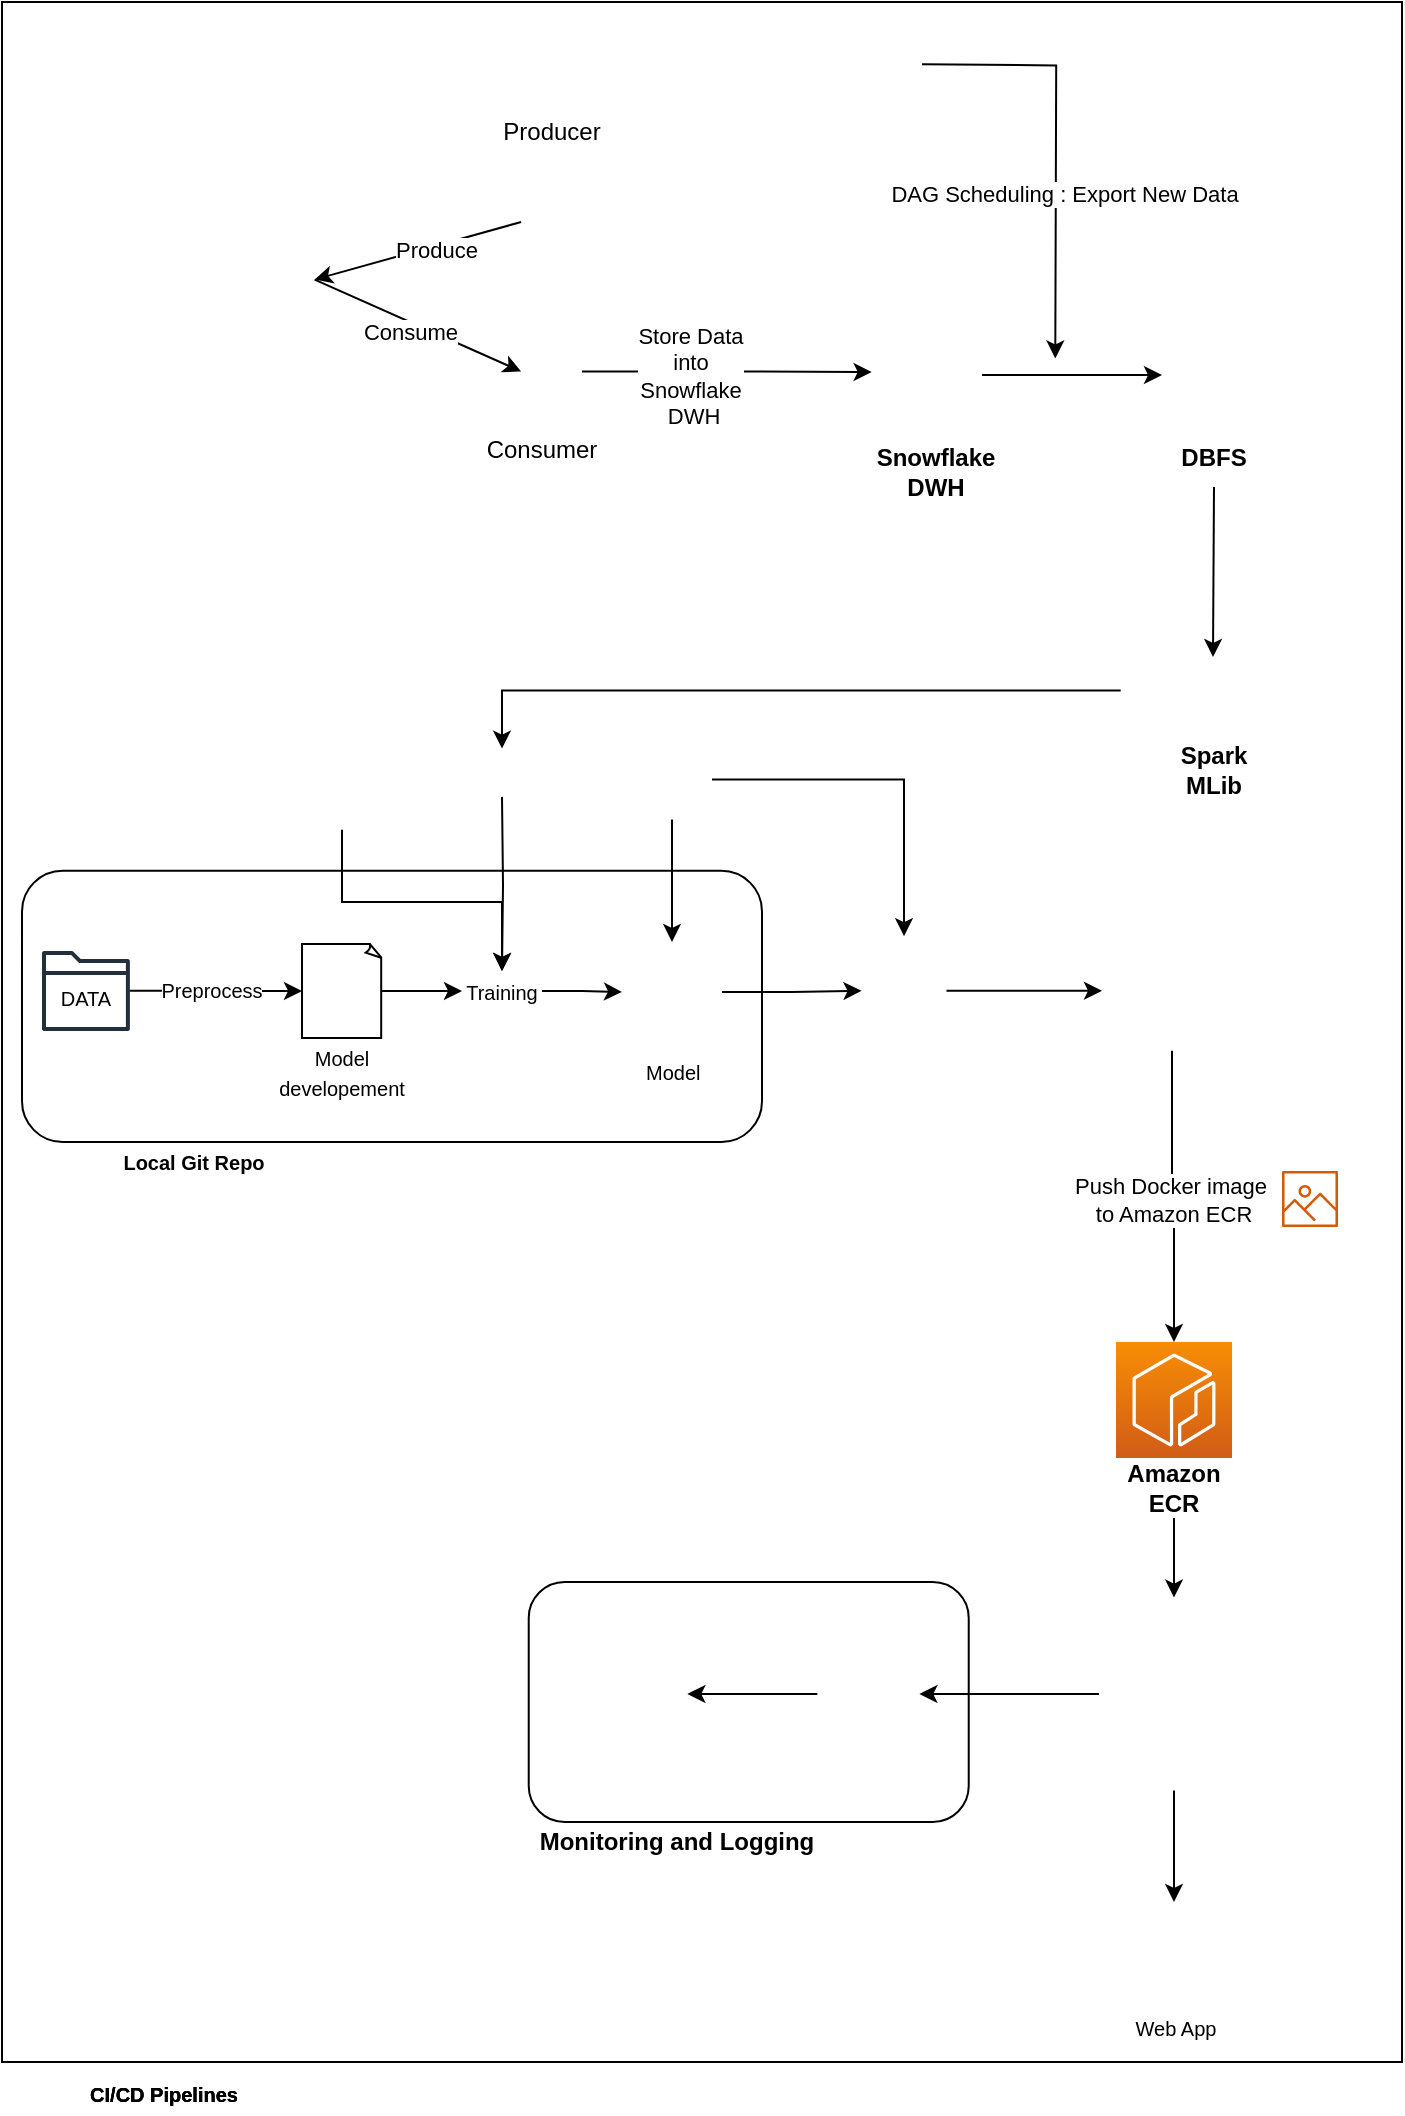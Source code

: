 <mxfile version="21.6.8" type="github">
  <diagram name="Page-1" id="Xl1nf2hl-qh3Eg5BBoAH">
    <mxGraphModel dx="1050" dy="1679" grid="1" gridSize="10" guides="1" tooltips="1" connect="1" arrows="1" fold="1" page="1" pageScale="1" pageWidth="850" pageHeight="1100" math="0" shadow="0">
      <root>
        <mxCell id="0" />
        <mxCell id="1" parent="0" />
        <mxCell id="ypLEXeXIEpCvjVQCxORQ-1" value="" style="rounded=0;whiteSpace=wrap;html=1;" parent="1" vertex="1">
          <mxGeometry x="30" y="-20" width="700" height="730" as="geometry" />
        </mxCell>
        <mxCell id="ypLEXeXIEpCvjVQCxORQ-2" value="" style="rounded=1;whiteSpace=wrap;html=1;" parent="1" vertex="1">
          <mxGeometry x="40" y="114.37" width="370" height="135.63" as="geometry" />
        </mxCell>
        <mxCell id="ypLEXeXIEpCvjVQCxORQ-3" value="" style="sketch=0;outlineConnect=0;fontColor=#232F3E;gradientColor=none;fillColor=#232F3D;strokeColor=none;dashed=0;verticalLabelPosition=bottom;verticalAlign=top;align=center;html=1;fontSize=12;fontStyle=0;aspect=fixed;pointerEvents=1;shape=mxgraph.aws4.folder;" parent="1" vertex="1">
          <mxGeometry x="50" y="154.5" width="43.94" height="40" as="geometry" />
        </mxCell>
        <mxCell id="ypLEXeXIEpCvjVQCxORQ-4" style="edgeStyle=orthogonalEdgeStyle;rounded=0;orthogonalLoop=1;jettySize=auto;html=1;entryX=0;entryY=0.5;entryDx=0;entryDy=0;" parent="1" source="ypLEXeXIEpCvjVQCxORQ-5" target="ypLEXeXIEpCvjVQCxORQ-17" edge="1">
          <mxGeometry relative="1" as="geometry" />
        </mxCell>
        <mxCell id="ypLEXeXIEpCvjVQCxORQ-5" value="" style="whiteSpace=wrap;html=1;shape=mxgraph.basic.document" parent="1" vertex="1">
          <mxGeometry x="180" y="151" width="40" height="47" as="geometry" />
        </mxCell>
        <mxCell id="ypLEXeXIEpCvjVQCxORQ-6" value="&lt;font style=&quot;font-size: 10px;&quot;&gt;Model developement&lt;/font&gt;" style="text;strokeColor=none;align=center;fillColor=none;html=1;verticalAlign=middle;whiteSpace=wrap;rounded=0;" parent="1" vertex="1">
          <mxGeometry x="170" y="200" width="60" height="30" as="geometry" />
        </mxCell>
        <mxCell id="ypLEXeXIEpCvjVQCxORQ-7" style="edgeStyle=orthogonalEdgeStyle;rounded=0;orthogonalLoop=1;jettySize=auto;html=1;" parent="1" source="ypLEXeXIEpCvjVQCxORQ-9" target="ypLEXeXIEpCvjVQCxORQ-20" edge="1">
          <mxGeometry relative="1" as="geometry" />
        </mxCell>
        <mxCell id="ypLEXeXIEpCvjVQCxORQ-8" style="edgeStyle=orthogonalEdgeStyle;rounded=0;orthogonalLoop=1;jettySize=auto;html=1;entryX=0.5;entryY=0;entryDx=0;entryDy=0;" parent="1" source="ypLEXeXIEpCvjVQCxORQ-9" target="ypLEXeXIEpCvjVQCxORQ-33" edge="1">
          <mxGeometry relative="1" as="geometry" />
        </mxCell>
        <mxCell id="ypLEXeXIEpCvjVQCxORQ-9" value="" style="shape=image;imageAspect=0;aspect=fixed;verticalLabelPosition=bottom;verticalAlign=top;image=https://upload.wikimedia.org/wikipedia/commons/thumb/b/ba/Pytest_logo.svg/2048px-Pytest_logo.svg.png;" parent="1" vertex="1">
          <mxGeometry x="345" y="48.72" width="40" height="40" as="geometry" />
        </mxCell>
        <mxCell id="ypLEXeXIEpCvjVQCxORQ-10" value="" style="shape=image;imageAspect=0;aspect=fixed;verticalLabelPosition=bottom;verticalAlign=top;image=https://upload.wikimedia.org/wikipedia/commons/thumb/c/c3/Python-logo-notext.svg/1869px-Python-logo-notext.svg.png;" parent="1" vertex="1">
          <mxGeometry x="210.7" y="188.16" width="16.3" height="17.84" as="geometry" />
        </mxCell>
        <mxCell id="ypLEXeXIEpCvjVQCxORQ-11" value="" style="shape=image;imageAspect=0;aspect=fixed;verticalLabelPosition=bottom;verticalAlign=top;image=https://upload.wikimedia.org/wikipedia/commons/thumb/3/38/Jupyter_logo.svg/1200px-Jupyter_logo.svg.png;" parent="1" vertex="1">
          <mxGeometry x="185" y="157" width="30" height="34.74" as="geometry" />
        </mxCell>
        <mxCell id="ypLEXeXIEpCvjVQCxORQ-12" value="" style="endArrow=classic;html=1;rounded=0;entryX=0;entryY=0.5;entryDx=0;entryDy=0;entryPerimeter=0;" parent="1" source="ypLEXeXIEpCvjVQCxORQ-14" target="ypLEXeXIEpCvjVQCxORQ-5" edge="1">
          <mxGeometry width="50" height="50" relative="1" as="geometry">
            <mxPoint x="180" y="200" as="sourcePoint" />
            <mxPoint x="230" y="150" as="targetPoint" />
          </mxGeometry>
        </mxCell>
        <mxCell id="ypLEXeXIEpCvjVQCxORQ-13" value="&lt;font style=&quot;font-size: 10px;&quot;&gt;DATA&lt;/font&gt;" style="text;strokeColor=none;align=center;fillColor=none;html=1;verticalAlign=middle;whiteSpace=wrap;rounded=0;" parent="1" vertex="1">
          <mxGeometry x="52.95" y="171.11" width="38.03" height="13.26" as="geometry" />
        </mxCell>
        <mxCell id="ypLEXeXIEpCvjVQCxORQ-14" value="&lt;font style=&quot;font-size: 10px;&quot;&gt;Preprocess&lt;/font&gt;" style="text;strokeColor=none;align=center;fillColor=none;html=1;verticalAlign=middle;whiteSpace=wrap;rounded=0;" parent="1" vertex="1">
          <mxGeometry x="110" y="164.37" width="50" height="20" as="geometry" />
        </mxCell>
        <mxCell id="ypLEXeXIEpCvjVQCxORQ-15" value="" style="endArrow=none;html=1;rounded=0;entryX=0;entryY=0.5;entryDx=0;entryDy=0;" parent="1" source="ypLEXeXIEpCvjVQCxORQ-3" target="ypLEXeXIEpCvjVQCxORQ-14" edge="1">
          <mxGeometry width="50" height="50" relative="1" as="geometry">
            <mxPoint x="150" y="260" as="sourcePoint" />
            <mxPoint x="210" y="230" as="targetPoint" />
          </mxGeometry>
        </mxCell>
        <mxCell id="ypLEXeXIEpCvjVQCxORQ-16" style="edgeStyle=orthogonalEdgeStyle;rounded=0;orthogonalLoop=1;jettySize=auto;html=1;entryX=0;entryY=0.5;entryDx=0;entryDy=0;" parent="1" source="ypLEXeXIEpCvjVQCxORQ-17" target="ypLEXeXIEpCvjVQCxORQ-20" edge="1">
          <mxGeometry relative="1" as="geometry" />
        </mxCell>
        <mxCell id="ypLEXeXIEpCvjVQCxORQ-17" value="&lt;font style=&quot;font-size: 10px;&quot;&gt;Training&lt;/font&gt;" style="text;strokeColor=none;align=center;fillColor=none;html=1;verticalAlign=middle;whiteSpace=wrap;rounded=0;" parent="1" vertex="1">
          <mxGeometry x="260" y="164.5" width="40" height="20" as="geometry" />
        </mxCell>
        <mxCell id="ypLEXeXIEpCvjVQCxORQ-18" style="edgeStyle=orthogonalEdgeStyle;rounded=0;orthogonalLoop=1;jettySize=auto;html=1;entryX=0.5;entryY=0;entryDx=0;entryDy=0;" parent="1" target="ypLEXeXIEpCvjVQCxORQ-17" edge="1">
          <mxGeometry relative="1" as="geometry">
            <mxPoint x="280" y="77.44" as="sourcePoint" />
          </mxGeometry>
        </mxCell>
        <mxCell id="ypLEXeXIEpCvjVQCxORQ-19" style="edgeStyle=orthogonalEdgeStyle;rounded=0;orthogonalLoop=1;jettySize=auto;html=1;entryX=0;entryY=0.5;entryDx=0;entryDy=0;" parent="1" source="ypLEXeXIEpCvjVQCxORQ-20" target="ypLEXeXIEpCvjVQCxORQ-33" edge="1">
          <mxGeometry relative="1" as="geometry" />
        </mxCell>
        <mxCell id="ypLEXeXIEpCvjVQCxORQ-20" value="" style="shape=image;imageAspect=0;aspect=fixed;verticalLabelPosition=bottom;verticalAlign=top;image=https://upload.wikimedia.org/wikipedia/commons/d/d5/Hey_Machine_Learning_Logo.png;" parent="1" vertex="1">
          <mxGeometry x="340" y="150" width="50" height="50" as="geometry" />
        </mxCell>
        <mxCell id="ypLEXeXIEpCvjVQCxORQ-21" value="&lt;font style=&quot;font-size: 10px;&quot;&gt;Model&amp;nbsp;&lt;/font&gt;" style="text;strokeColor=none;align=center;fillColor=none;html=1;verticalAlign=middle;whiteSpace=wrap;rounded=0;" parent="1" vertex="1">
          <mxGeometry x="337" y="208" width="60" height="14" as="geometry" />
        </mxCell>
        <mxCell id="ypLEXeXIEpCvjVQCxORQ-22" value="" style="shape=image;imageAspect=0;aspect=fixed;verticalLabelPosition=bottom;verticalAlign=top;image=https://git-scm.com/images/logos/downloads/Git-Icon-1788C.png;" parent="1" vertex="1">
          <mxGeometry x="57.47" y="235.5" width="29" height="29" as="geometry" />
        </mxCell>
        <mxCell id="ypLEXeXIEpCvjVQCxORQ-23" value="&lt;font style=&quot;font-size: 10px;&quot;&gt;&lt;b&gt;Local Git Repo&lt;/b&gt;&lt;/font&gt;" style="text;strokeColor=none;align=center;fillColor=none;html=1;verticalAlign=middle;whiteSpace=wrap;rounded=0;" parent="1" vertex="1">
          <mxGeometry x="86.47" y="250" width="80" height="20" as="geometry" />
        </mxCell>
        <mxCell id="ypLEXeXIEpCvjVQCxORQ-24" style="edgeStyle=orthogonalEdgeStyle;rounded=0;orthogonalLoop=1;jettySize=auto;html=1;entryX=0;entryY=0.5;entryDx=0;entryDy=0;" parent="1" source="ypLEXeXIEpCvjVQCxORQ-33" target="ypLEXeXIEpCvjVQCxORQ-25" edge="1">
          <mxGeometry relative="1" as="geometry" />
        </mxCell>
        <mxCell id="ypLEXeXIEpCvjVQCxORQ-25" value="" style="shape=image;verticalLabelPosition=bottom;labelBackgroundColor=default;verticalAlign=top;aspect=fixed;imageAspect=0;image=https://www.docker.com/wp-content/uploads/2022/03/vertical-logo-monochromatic.png;" parent="1" vertex="1">
          <mxGeometry x="580" y="144.42" width="70" height="59.91" as="geometry" />
        </mxCell>
        <mxCell id="ypLEXeXIEpCvjVQCxORQ-26" style="edgeStyle=orthogonalEdgeStyle;rounded=0;orthogonalLoop=1;jettySize=auto;html=1;entryX=0.5;entryY=0;entryDx=0;entryDy=0;" parent="1" source="ypLEXeXIEpCvjVQCxORQ-27" target="ypLEXeXIEpCvjVQCxORQ-29" edge="1">
          <mxGeometry relative="1" as="geometry" />
        </mxCell>
        <mxCell id="ypLEXeXIEpCvjVQCxORQ-27" value="" style="shape=image;verticalLabelPosition=bottom;labelBackgroundColor=default;verticalAlign=top;aspect=fixed;imageAspect=0;image=https://www.bouncebacktech.com/assets/img/amzec2logo.png;" parent="1" vertex="1">
          <mxGeometry x="578.5" y="477.79" width="75" height="96.43" as="geometry" />
        </mxCell>
        <mxCell id="ypLEXeXIEpCvjVQCxORQ-28" value="" style="rounded=1;whiteSpace=wrap;html=1;" parent="1" vertex="1">
          <mxGeometry x="293.36" y="470" width="220" height="120" as="geometry" />
        </mxCell>
        <mxCell id="ypLEXeXIEpCvjVQCxORQ-29" value="" style="shape=image;imageAspect=0;aspect=fixed;verticalLabelPosition=bottom;verticalAlign=top;image=https://icon-library.com/images/web-apps-icon/web-apps-icon-17.jpg;" parent="1" vertex="1">
          <mxGeometry x="588" y="630" width="56" height="56" as="geometry" />
        </mxCell>
        <mxCell id="ypLEXeXIEpCvjVQCxORQ-30" style="edgeStyle=orthogonalEdgeStyle;rounded=0;orthogonalLoop=1;jettySize=auto;html=1;entryX=1;entryY=0.5;entryDx=0;entryDy=0;" parent="1" source="ypLEXeXIEpCvjVQCxORQ-27" target="ypLEXeXIEpCvjVQCxORQ-41" edge="1">
          <mxGeometry relative="1" as="geometry" />
        </mxCell>
        <mxCell id="ypLEXeXIEpCvjVQCxORQ-31" value="" style="edgeStyle=orthogonalEdgeStyle;rounded=0;orthogonalLoop=1;jettySize=auto;html=1;entryX=0.5;entryY=0;entryDx=0;entryDy=0;entryPerimeter=0;" parent="1" source="ypLEXeXIEpCvjVQCxORQ-25" target="ypLEXeXIEpCvjVQCxORQ-45" edge="1">
          <mxGeometry relative="1" as="geometry">
            <mxPoint x="615" y="204" as="sourcePoint" />
            <mxPoint x="615" y="294" as="targetPoint" />
          </mxGeometry>
        </mxCell>
        <mxCell id="ypLEXeXIEpCvjVQCxORQ-32" value="Push Docker image&lt;br&gt;&amp;nbsp;to Amazon ECR" style="edgeLabel;html=1;align=center;verticalAlign=middle;resizable=0;points=[];" parent="ypLEXeXIEpCvjVQCxORQ-31" vertex="1" connectable="0">
          <mxGeometry x="-0.005" y="-1" relative="1" as="geometry">
            <mxPoint x="-1" y="1" as="offset" />
          </mxGeometry>
        </mxCell>
        <mxCell id="ypLEXeXIEpCvjVQCxORQ-33" value="" style="shape=image;imageAspect=0;aspect=fixed;verticalLabelPosition=bottom;verticalAlign=top;image=https://cdn.freebiesupply.com/logos/large/2x/flask-logo-png-transparent.png;" parent="1" vertex="1">
          <mxGeometry x="459.75" y="147.08" width="42.5" height="54.57" as="geometry" />
        </mxCell>
        <mxCell id="ypLEXeXIEpCvjVQCxORQ-34" value="&lt;font style=&quot;font-size: 10px;&quot;&gt;Web App&lt;/font&gt;" style="text;strokeColor=none;align=center;fillColor=none;html=1;verticalAlign=middle;whiteSpace=wrap;rounded=0;" parent="1" vertex="1">
          <mxGeometry x="587" y="686" width="60" height="14" as="geometry" />
        </mxCell>
        <mxCell id="ypLEXeXIEpCvjVQCxORQ-35" style="edgeStyle=orthogonalEdgeStyle;rounded=0;orthogonalLoop=1;jettySize=auto;html=1;entryX=0.5;entryY=0;entryDx=0;entryDy=0;" parent="1" target="ypLEXeXIEpCvjVQCxORQ-17" edge="1">
          <mxGeometry relative="1" as="geometry">
            <Array as="points">
              <mxPoint x="200" y="130" />
              <mxPoint x="280" y="130" />
            </Array>
            <mxPoint x="200" y="93.82" as="sourcePoint" />
          </mxGeometry>
        </mxCell>
        <mxCell id="ypLEXeXIEpCvjVQCxORQ-36" style="edgeStyle=orthogonalEdgeStyle;rounded=0;orthogonalLoop=1;jettySize=auto;html=1;exitX=0.5;exitY=0;exitDx=0;exitDy=0;" parent="1" source="ypLEXeXIEpCvjVQCxORQ-38" target="ypLEXeXIEpCvjVQCxORQ-52" edge="1">
          <mxGeometry relative="1" as="geometry" />
        </mxCell>
        <mxCell id="ypLEXeXIEpCvjVQCxORQ-37" value="Store Model Artificats" style="edgeLabel;html=1;align=center;verticalAlign=middle;resizable=0;points=[];" parent="ypLEXeXIEpCvjVQCxORQ-36" vertex="1" connectable="0">
          <mxGeometry x="0.059" y="4" relative="1" as="geometry">
            <mxPoint x="-2" y="4" as="offset" />
          </mxGeometry>
        </mxCell>
        <mxCell id="ypLEXeXIEpCvjVQCxORQ-38" value="" style="shape=image;verticalLabelPosition=bottom;labelBackgroundColor=default;verticalAlign=top;aspect=fixed;imageAspect=0;image=https://www.mlflow.org/docs/1.24.0/_static/MLflow-logo-final-black.png;" parent="1" vertex="1">
          <mxGeometry x="240.0" y="53.31" width="80" height="30.83" as="geometry" />
        </mxCell>
        <mxCell id="ypLEXeXIEpCvjVQCxORQ-39" value="" style="shape=image;verticalLabelPosition=bottom;labelBackgroundColor=default;verticalAlign=top;aspect=fixed;imageAspect=0;image=https://static-00.iconduck.com/assets.00/file-type-dvc-icon-512x293-js3het8o.png;" parent="1" vertex="1">
          <mxGeometry x="174.04" y="56.69" width="55.96" height="32.03" as="geometry" />
        </mxCell>
        <mxCell id="ypLEXeXIEpCvjVQCxORQ-40" value="" style="group" parent="1" vertex="1" connectable="0">
          <mxGeometry x="293.36" y="491" width="195.31" height="118.78" as="geometry" />
        </mxCell>
        <mxCell id="ypLEXeXIEpCvjVQCxORQ-41" value="" style="shape=image;verticalLabelPosition=bottom;labelBackgroundColor=default;verticalAlign=top;aspect=fixed;imageAspect=0;image=https://upload.wikimedia.org/wikipedia/commons/thumb/3/38/Prometheus_software_logo.svg/2066px-Prometheus_software_logo.svg.png;" parent="ypLEXeXIEpCvjVQCxORQ-40" vertex="1">
          <mxGeometry x="144.3" y="9.71" width="51.01" height="50.58" as="geometry" />
        </mxCell>
        <mxCell id="ypLEXeXIEpCvjVQCxORQ-42" value="" style="shape=image;verticalLabelPosition=bottom;labelBackgroundColor=default;verticalAlign=top;aspect=fixed;imageAspect=0;image=https://upload.wikimedia.org/wikipedia/commons/thumb/a/a1/Grafana_logo.svg/1200px-Grafana_logo.svg.png;" parent="ypLEXeXIEpCvjVQCxORQ-40" vertex="1">
          <mxGeometry x="10.7" width="68.6" height="70" as="geometry" />
        </mxCell>
        <mxCell id="ypLEXeXIEpCvjVQCxORQ-43" style="edgeStyle=orthogonalEdgeStyle;rounded=0;orthogonalLoop=1;jettySize=auto;html=1;entryX=1;entryY=0.5;entryDx=0;entryDy=0;" parent="ypLEXeXIEpCvjVQCxORQ-40" source="ypLEXeXIEpCvjVQCxORQ-41" target="ypLEXeXIEpCvjVQCxORQ-42" edge="1">
          <mxGeometry relative="1" as="geometry" />
        </mxCell>
        <mxCell id="ypLEXeXIEpCvjVQCxORQ-44" value="&lt;b&gt;Monitoring and Logging&lt;/b&gt;" style="text;strokeColor=none;align=center;fillColor=none;html=1;verticalAlign=middle;whiteSpace=wrap;rounded=0;" parent="ypLEXeXIEpCvjVQCxORQ-40" vertex="1">
          <mxGeometry y="98.78" width="149.3" height="20" as="geometry" />
        </mxCell>
        <mxCell id="ypLEXeXIEpCvjVQCxORQ-45" value="" style="sketch=0;points=[[0,0,0],[0.25,0,0],[0.5,0,0],[0.75,0,0],[1,0,0],[0,1,0],[0.25,1,0],[0.5,1,0],[0.75,1,0],[1,1,0],[0,0.25,0],[0,0.5,0],[0,0.75,0],[1,0.25,0],[1,0.5,0],[1,0.75,0]];outlineConnect=0;fontColor=#232F3E;gradientColor=#F78E04;gradientDirection=north;fillColor=#D05C17;strokeColor=#ffffff;dashed=0;verticalLabelPosition=bottom;verticalAlign=top;align=center;html=1;fontSize=12;fontStyle=0;aspect=fixed;shape=mxgraph.aws4.resourceIcon;resIcon=mxgraph.aws4.ecr;" parent="1" vertex="1">
          <mxGeometry x="587" y="350" width="58" height="58" as="geometry" />
        </mxCell>
        <mxCell id="ypLEXeXIEpCvjVQCxORQ-46" value="" style="sketch=0;outlineConnect=0;fontColor=#232F3E;gradientColor=none;fillColor=#D45B07;strokeColor=none;dashed=0;verticalLabelPosition=bottom;verticalAlign=top;align=center;html=1;fontSize=12;fontStyle=0;aspect=fixed;pointerEvents=1;shape=mxgraph.aws4.container_registry_image;" parent="1" vertex="1">
          <mxGeometry x="670" y="264.5" width="28" height="28" as="geometry" />
        </mxCell>
        <mxCell id="ypLEXeXIEpCvjVQCxORQ-47" style="edgeStyle=orthogonalEdgeStyle;rounded=0;orthogonalLoop=1;jettySize=auto;html=1;exitX=0.5;exitY=1;exitDx=0;exitDy=0;entryX=0.5;entryY=0;entryDx=0;entryDy=0;" parent="1" source="ypLEXeXIEpCvjVQCxORQ-48" target="ypLEXeXIEpCvjVQCxORQ-27" edge="1">
          <mxGeometry relative="1" as="geometry" />
        </mxCell>
        <mxCell id="ypLEXeXIEpCvjVQCxORQ-48" value="&lt;b&gt;Amazon ECR&lt;/b&gt;" style="text;html=1;strokeColor=none;fillColor=none;align=center;verticalAlign=middle;whiteSpace=wrap;rounded=0;" parent="1" vertex="1">
          <mxGeometry x="586" y="408" width="60" height="30" as="geometry" />
        </mxCell>
        <mxCell id="ypLEXeXIEpCvjVQCxORQ-49" value="" style="group" parent="1" vertex="1" connectable="0">
          <mxGeometry x="30" y="690" width="121.16" height="46" as="geometry" />
        </mxCell>
        <mxCell id="ypLEXeXIEpCvjVQCxORQ-50" value="&lt;font style=&quot;font-size: 10px;&quot;&gt;&lt;b&gt;CI/CD Pipelines&lt;/b&gt;&lt;/font&gt;" style="text;strokeColor=none;align=center;fillColor=none;html=1;verticalAlign=middle;whiteSpace=wrap;rounded=0;" parent="ypLEXeXIEpCvjVQCxORQ-49" vertex="1">
          <mxGeometry x="41.16" y="26" width="80" height="20" as="geometry" />
        </mxCell>
        <mxCell id="ypLEXeXIEpCvjVQCxORQ-51" value="" style="shape=image;verticalLabelPosition=bottom;labelBackgroundColor=default;verticalAlign=top;aspect=fixed;imageAspect=0;image=https://secrethub.io/img/gitlab-ci.png;" parent="1" vertex="1">
          <mxGeometry x="30" y="686" width="41.16" height="46" as="geometry" />
        </mxCell>
        <mxCell id="ypLEXeXIEpCvjVQCxORQ-52" value="" style="sketch=0;points=[[0,0,0],[0.25,0,0],[0.5,0,0],[0.75,0,0],[1,0,0],[0,1,0],[0.25,1,0],[0.5,1,0],[0.75,1,0],[1,1,0],[0,0.25,0],[0,0.5,0],[0,0.75,0],[1,0.25,0],[1,0.5,0],[1,0.75,0]];outlineConnect=0;fontColor=#232F3E;gradientColor=#60A337;gradientDirection=north;fillColor=#277116;strokeColor=#ffffff;dashed=0;verticalLabelPosition=bottom;verticalAlign=top;align=center;html=1;fontSize=12;fontStyle=0;aspect=fixed;shape=mxgraph.aws4.resourceIcon;resIcon=mxgraph.aws4.s3;" parent="1" vertex="1">
          <mxGeometry x="580" y="2.69" width="54" height="54" as="geometry" />
        </mxCell>
        <mxCell id="ypLEXeXIEpCvjVQCxORQ-53" value="&lt;b&gt;Amazon S3&lt;/b&gt;" style="text;html=1;strokeColor=none;fillColor=none;align=center;verticalAlign=middle;whiteSpace=wrap;rounded=0;" parent="1" vertex="1">
          <mxGeometry x="574" y="54.14" width="76" height="30" as="geometry" />
        </mxCell>
        <mxCell id="JoFa_ZvAv2UG-xMNAbuD-1" value="" style="rounded=0;whiteSpace=wrap;html=1;" vertex="1" parent="1">
          <mxGeometry x="30" y="-300" width="700" height="1010" as="geometry" />
        </mxCell>
        <mxCell id="JoFa_ZvAv2UG-xMNAbuD-2" value="" style="rounded=1;whiteSpace=wrap;html=1;" vertex="1" parent="1">
          <mxGeometry x="40" y="114.37" width="370" height="135.63" as="geometry" />
        </mxCell>
        <mxCell id="JoFa_ZvAv2UG-xMNAbuD-3" value="" style="sketch=0;outlineConnect=0;fontColor=#232F3E;gradientColor=none;fillColor=#232F3D;strokeColor=none;dashed=0;verticalLabelPosition=bottom;verticalAlign=top;align=center;html=1;fontSize=12;fontStyle=0;aspect=fixed;pointerEvents=1;shape=mxgraph.aws4.folder;" vertex="1" parent="1">
          <mxGeometry x="50" y="154.5" width="43.94" height="40" as="geometry" />
        </mxCell>
        <mxCell id="JoFa_ZvAv2UG-xMNAbuD-4" style="edgeStyle=orthogonalEdgeStyle;rounded=0;orthogonalLoop=1;jettySize=auto;html=1;entryX=0;entryY=0.5;entryDx=0;entryDy=0;" edge="1" parent="1" source="JoFa_ZvAv2UG-xMNAbuD-5" target="JoFa_ZvAv2UG-xMNAbuD-17">
          <mxGeometry relative="1" as="geometry" />
        </mxCell>
        <mxCell id="JoFa_ZvAv2UG-xMNAbuD-5" value="" style="whiteSpace=wrap;html=1;shape=mxgraph.basic.document" vertex="1" parent="1">
          <mxGeometry x="180" y="151" width="40" height="47" as="geometry" />
        </mxCell>
        <mxCell id="JoFa_ZvAv2UG-xMNAbuD-6" value="&lt;font style=&quot;font-size: 10px;&quot;&gt;Model developement&lt;/font&gt;" style="text;strokeColor=none;align=center;fillColor=none;html=1;verticalAlign=middle;whiteSpace=wrap;rounded=0;" vertex="1" parent="1">
          <mxGeometry x="170" y="200" width="60" height="30" as="geometry" />
        </mxCell>
        <mxCell id="JoFa_ZvAv2UG-xMNAbuD-7" style="edgeStyle=orthogonalEdgeStyle;rounded=0;orthogonalLoop=1;jettySize=auto;html=1;" edge="1" parent="1" source="JoFa_ZvAv2UG-xMNAbuD-9" target="JoFa_ZvAv2UG-xMNAbuD-20">
          <mxGeometry relative="1" as="geometry" />
        </mxCell>
        <mxCell id="JoFa_ZvAv2UG-xMNAbuD-8" style="edgeStyle=orthogonalEdgeStyle;rounded=0;orthogonalLoop=1;jettySize=auto;html=1;entryX=0.5;entryY=0;entryDx=0;entryDy=0;" edge="1" parent="1" source="JoFa_ZvAv2UG-xMNAbuD-9" target="JoFa_ZvAv2UG-xMNAbuD-33">
          <mxGeometry relative="1" as="geometry" />
        </mxCell>
        <mxCell id="JoFa_ZvAv2UG-xMNAbuD-9" value="" style="shape=image;imageAspect=0;aspect=fixed;verticalLabelPosition=bottom;verticalAlign=top;image=https://upload.wikimedia.org/wikipedia/commons/thumb/b/ba/Pytest_logo.svg/2048px-Pytest_logo.svg.png;" vertex="1" parent="1">
          <mxGeometry x="345" y="48.72" width="40" height="40" as="geometry" />
        </mxCell>
        <mxCell id="JoFa_ZvAv2UG-xMNAbuD-10" value="" style="shape=image;imageAspect=0;aspect=fixed;verticalLabelPosition=bottom;verticalAlign=top;image=https://upload.wikimedia.org/wikipedia/commons/thumb/c/c3/Python-logo-notext.svg/1869px-Python-logo-notext.svg.png;" vertex="1" parent="1">
          <mxGeometry x="210.7" y="188.16" width="16.3" height="17.84" as="geometry" />
        </mxCell>
        <mxCell id="JoFa_ZvAv2UG-xMNAbuD-11" value="" style="shape=image;imageAspect=0;aspect=fixed;verticalLabelPosition=bottom;verticalAlign=top;image=https://upload.wikimedia.org/wikipedia/commons/thumb/3/38/Jupyter_logo.svg/1200px-Jupyter_logo.svg.png;" vertex="1" parent="1">
          <mxGeometry x="185" y="157" width="30" height="34.74" as="geometry" />
        </mxCell>
        <mxCell id="JoFa_ZvAv2UG-xMNAbuD-12" value="" style="endArrow=classic;html=1;rounded=0;entryX=0;entryY=0.5;entryDx=0;entryDy=0;entryPerimeter=0;" edge="1" parent="1" source="JoFa_ZvAv2UG-xMNAbuD-14" target="JoFa_ZvAv2UG-xMNAbuD-5">
          <mxGeometry width="50" height="50" relative="1" as="geometry">
            <mxPoint x="180" y="200" as="sourcePoint" />
            <mxPoint x="230" y="150" as="targetPoint" />
          </mxGeometry>
        </mxCell>
        <mxCell id="JoFa_ZvAv2UG-xMNAbuD-13" value="&lt;font style=&quot;font-size: 10px;&quot;&gt;DATA&lt;/font&gt;" style="text;strokeColor=none;align=center;fillColor=none;html=1;verticalAlign=middle;whiteSpace=wrap;rounded=0;" vertex="1" parent="1">
          <mxGeometry x="52.95" y="171.11" width="38.03" height="13.26" as="geometry" />
        </mxCell>
        <mxCell id="JoFa_ZvAv2UG-xMNAbuD-14" value="&lt;font style=&quot;font-size: 10px;&quot;&gt;Preprocess&lt;/font&gt;" style="text;strokeColor=none;align=center;fillColor=none;html=1;verticalAlign=middle;whiteSpace=wrap;rounded=0;" vertex="1" parent="1">
          <mxGeometry x="110" y="164.37" width="50" height="20" as="geometry" />
        </mxCell>
        <mxCell id="JoFa_ZvAv2UG-xMNAbuD-15" value="" style="endArrow=none;html=1;rounded=0;entryX=0;entryY=0.5;entryDx=0;entryDy=0;" edge="1" parent="1" source="JoFa_ZvAv2UG-xMNAbuD-3" target="JoFa_ZvAv2UG-xMNAbuD-14">
          <mxGeometry width="50" height="50" relative="1" as="geometry">
            <mxPoint x="150" y="260" as="sourcePoint" />
            <mxPoint x="210" y="230" as="targetPoint" />
          </mxGeometry>
        </mxCell>
        <mxCell id="JoFa_ZvAv2UG-xMNAbuD-16" style="edgeStyle=orthogonalEdgeStyle;rounded=0;orthogonalLoop=1;jettySize=auto;html=1;entryX=0;entryY=0.5;entryDx=0;entryDy=0;" edge="1" parent="1" source="JoFa_ZvAv2UG-xMNAbuD-17" target="JoFa_ZvAv2UG-xMNAbuD-20">
          <mxGeometry relative="1" as="geometry" />
        </mxCell>
        <mxCell id="JoFa_ZvAv2UG-xMNAbuD-17" value="&lt;font style=&quot;font-size: 10px;&quot;&gt;Training&lt;/font&gt;" style="text;strokeColor=none;align=center;fillColor=none;html=1;verticalAlign=middle;whiteSpace=wrap;rounded=0;" vertex="1" parent="1">
          <mxGeometry x="260" y="164.5" width="40" height="20" as="geometry" />
        </mxCell>
        <mxCell id="JoFa_ZvAv2UG-xMNAbuD-18" style="edgeStyle=orthogonalEdgeStyle;rounded=0;orthogonalLoop=1;jettySize=auto;html=1;entryX=0.5;entryY=0;entryDx=0;entryDy=0;" edge="1" parent="1" target="JoFa_ZvAv2UG-xMNAbuD-17">
          <mxGeometry relative="1" as="geometry">
            <mxPoint x="280" y="77.44" as="sourcePoint" />
          </mxGeometry>
        </mxCell>
        <mxCell id="JoFa_ZvAv2UG-xMNAbuD-19" style="edgeStyle=orthogonalEdgeStyle;rounded=0;orthogonalLoop=1;jettySize=auto;html=1;entryX=0;entryY=0.5;entryDx=0;entryDy=0;" edge="1" parent="1" source="JoFa_ZvAv2UG-xMNAbuD-20" target="JoFa_ZvAv2UG-xMNAbuD-33">
          <mxGeometry relative="1" as="geometry" />
        </mxCell>
        <mxCell id="JoFa_ZvAv2UG-xMNAbuD-20" value="" style="shape=image;imageAspect=0;aspect=fixed;verticalLabelPosition=bottom;verticalAlign=top;image=https://upload.wikimedia.org/wikipedia/commons/d/d5/Hey_Machine_Learning_Logo.png;" vertex="1" parent="1">
          <mxGeometry x="340" y="150" width="50" height="50" as="geometry" />
        </mxCell>
        <mxCell id="JoFa_ZvAv2UG-xMNAbuD-21" value="&lt;font style=&quot;font-size: 10px;&quot;&gt;Model&amp;nbsp;&lt;/font&gt;" style="text;strokeColor=none;align=center;fillColor=none;html=1;verticalAlign=middle;whiteSpace=wrap;rounded=0;" vertex="1" parent="1">
          <mxGeometry x="337" y="208" width="60" height="14" as="geometry" />
        </mxCell>
        <mxCell id="JoFa_ZvAv2UG-xMNAbuD-22" value="" style="shape=image;imageAspect=0;aspect=fixed;verticalLabelPosition=bottom;verticalAlign=top;image=https://git-scm.com/images/logos/downloads/Git-Icon-1788C.png;" vertex="1" parent="1">
          <mxGeometry x="57.47" y="235.5" width="29" height="29" as="geometry" />
        </mxCell>
        <mxCell id="JoFa_ZvAv2UG-xMNAbuD-23" value="&lt;font style=&quot;font-size: 10px;&quot;&gt;&lt;b&gt;Local Git Repo&lt;/b&gt;&lt;/font&gt;" style="text;strokeColor=none;align=center;fillColor=none;html=1;verticalAlign=middle;whiteSpace=wrap;rounded=0;" vertex="1" parent="1">
          <mxGeometry x="86.47" y="250" width="80" height="20" as="geometry" />
        </mxCell>
        <mxCell id="JoFa_ZvAv2UG-xMNAbuD-24" style="edgeStyle=orthogonalEdgeStyle;rounded=0;orthogonalLoop=1;jettySize=auto;html=1;entryX=0;entryY=0.5;entryDx=0;entryDy=0;" edge="1" parent="1" source="JoFa_ZvAv2UG-xMNAbuD-33" target="JoFa_ZvAv2UG-xMNAbuD-25">
          <mxGeometry relative="1" as="geometry" />
        </mxCell>
        <mxCell id="JoFa_ZvAv2UG-xMNAbuD-25" value="" style="shape=image;verticalLabelPosition=bottom;labelBackgroundColor=default;verticalAlign=top;aspect=fixed;imageAspect=0;image=https://www.docker.com/wp-content/uploads/2022/03/vertical-logo-monochromatic.png;" vertex="1" parent="1">
          <mxGeometry x="580" y="144.42" width="70" height="59.91" as="geometry" />
        </mxCell>
        <mxCell id="JoFa_ZvAv2UG-xMNAbuD-26" style="edgeStyle=orthogonalEdgeStyle;rounded=0;orthogonalLoop=1;jettySize=auto;html=1;entryX=0.5;entryY=0;entryDx=0;entryDy=0;" edge="1" parent="1" source="JoFa_ZvAv2UG-xMNAbuD-27" target="JoFa_ZvAv2UG-xMNAbuD-29">
          <mxGeometry relative="1" as="geometry" />
        </mxCell>
        <mxCell id="JoFa_ZvAv2UG-xMNAbuD-27" value="" style="shape=image;verticalLabelPosition=bottom;labelBackgroundColor=default;verticalAlign=top;aspect=fixed;imageAspect=0;image=https://www.bouncebacktech.com/assets/img/amzec2logo.png;" vertex="1" parent="1">
          <mxGeometry x="578.5" y="477.79" width="75" height="96.43" as="geometry" />
        </mxCell>
        <mxCell id="JoFa_ZvAv2UG-xMNAbuD-28" value="" style="rounded=1;whiteSpace=wrap;html=1;" vertex="1" parent="1">
          <mxGeometry x="293.36" y="470" width="220" height="120" as="geometry" />
        </mxCell>
        <mxCell id="JoFa_ZvAv2UG-xMNAbuD-29" value="" style="shape=image;imageAspect=0;aspect=fixed;verticalLabelPosition=bottom;verticalAlign=top;image=https://icon-library.com/images/web-apps-icon/web-apps-icon-17.jpg;" vertex="1" parent="1">
          <mxGeometry x="588" y="630" width="56" height="56" as="geometry" />
        </mxCell>
        <mxCell id="JoFa_ZvAv2UG-xMNAbuD-30" style="edgeStyle=orthogonalEdgeStyle;rounded=0;orthogonalLoop=1;jettySize=auto;html=1;entryX=1;entryY=0.5;entryDx=0;entryDy=0;" edge="1" parent="1" source="JoFa_ZvAv2UG-xMNAbuD-27" target="JoFa_ZvAv2UG-xMNAbuD-41">
          <mxGeometry relative="1" as="geometry" />
        </mxCell>
        <mxCell id="JoFa_ZvAv2UG-xMNAbuD-31" value="" style="edgeStyle=orthogonalEdgeStyle;rounded=0;orthogonalLoop=1;jettySize=auto;html=1;entryX=0.5;entryY=0;entryDx=0;entryDy=0;entryPerimeter=0;" edge="1" parent="1" source="JoFa_ZvAv2UG-xMNAbuD-25" target="JoFa_ZvAv2UG-xMNAbuD-45">
          <mxGeometry relative="1" as="geometry">
            <mxPoint x="615" y="204" as="sourcePoint" />
            <mxPoint x="615" y="294" as="targetPoint" />
          </mxGeometry>
        </mxCell>
        <mxCell id="JoFa_ZvAv2UG-xMNAbuD-32" value="Push Docker image&lt;br&gt;&amp;nbsp;to Amazon ECR" style="edgeLabel;html=1;align=center;verticalAlign=middle;resizable=0;points=[];" vertex="1" connectable="0" parent="JoFa_ZvAv2UG-xMNAbuD-31">
          <mxGeometry x="-0.005" y="-1" relative="1" as="geometry">
            <mxPoint x="-1" y="1" as="offset" />
          </mxGeometry>
        </mxCell>
        <mxCell id="JoFa_ZvAv2UG-xMNAbuD-33" value="" style="shape=image;imageAspect=0;aspect=fixed;verticalLabelPosition=bottom;verticalAlign=top;image=https://cdn.freebiesupply.com/logos/large/2x/flask-logo-png-transparent.png;" vertex="1" parent="1">
          <mxGeometry x="459.75" y="147.08" width="42.5" height="54.57" as="geometry" />
        </mxCell>
        <mxCell id="JoFa_ZvAv2UG-xMNAbuD-34" value="&lt;font style=&quot;font-size: 10px;&quot;&gt;Web App&lt;/font&gt;" style="text;strokeColor=none;align=center;fillColor=none;html=1;verticalAlign=middle;whiteSpace=wrap;rounded=0;" vertex="1" parent="1">
          <mxGeometry x="587" y="686" width="60" height="14" as="geometry" />
        </mxCell>
        <mxCell id="JoFa_ZvAv2UG-xMNAbuD-35" style="edgeStyle=orthogonalEdgeStyle;rounded=0;orthogonalLoop=1;jettySize=auto;html=1;entryX=0.5;entryY=0;entryDx=0;entryDy=0;" edge="1" parent="1" target="JoFa_ZvAv2UG-xMNAbuD-17">
          <mxGeometry relative="1" as="geometry">
            <Array as="points">
              <mxPoint x="200" y="130" />
              <mxPoint x="280" y="130" />
            </Array>
            <mxPoint x="200" y="93.82" as="sourcePoint" />
          </mxGeometry>
        </mxCell>
        <mxCell id="JoFa_ZvAv2UG-xMNAbuD-38" value="" style="shape=image;verticalLabelPosition=bottom;labelBackgroundColor=default;verticalAlign=top;aspect=fixed;imageAspect=0;image=https://www.mlflow.org/docs/1.24.0/_static/MLflow-logo-final-black.png;" vertex="1" parent="1">
          <mxGeometry x="240.0" y="53.31" width="80" height="30.83" as="geometry" />
        </mxCell>
        <mxCell id="JoFa_ZvAv2UG-xMNAbuD-39" value="" style="shape=image;verticalLabelPosition=bottom;labelBackgroundColor=default;verticalAlign=top;aspect=fixed;imageAspect=0;image=https://static-00.iconduck.com/assets.00/file-type-dvc-icon-512x293-js3het8o.png;" vertex="1" parent="1">
          <mxGeometry x="174.04" y="56.69" width="55.96" height="32.03" as="geometry" />
        </mxCell>
        <mxCell id="JoFa_ZvAv2UG-xMNAbuD-40" value="" style="group" vertex="1" connectable="0" parent="1">
          <mxGeometry x="293.36" y="491" width="195.31" height="118.78" as="geometry" />
        </mxCell>
        <mxCell id="JoFa_ZvAv2UG-xMNAbuD-41" value="" style="shape=image;verticalLabelPosition=bottom;labelBackgroundColor=default;verticalAlign=top;aspect=fixed;imageAspect=0;image=https://upload.wikimedia.org/wikipedia/commons/thumb/3/38/Prometheus_software_logo.svg/2066px-Prometheus_software_logo.svg.png;" vertex="1" parent="JoFa_ZvAv2UG-xMNAbuD-40">
          <mxGeometry x="144.3" y="9.71" width="51.01" height="50.58" as="geometry" />
        </mxCell>
        <mxCell id="JoFa_ZvAv2UG-xMNAbuD-42" value="" style="shape=image;verticalLabelPosition=bottom;labelBackgroundColor=default;verticalAlign=top;aspect=fixed;imageAspect=0;image=https://upload.wikimedia.org/wikipedia/commons/thumb/a/a1/Grafana_logo.svg/1200px-Grafana_logo.svg.png;" vertex="1" parent="JoFa_ZvAv2UG-xMNAbuD-40">
          <mxGeometry x="10.7" width="68.6" height="70" as="geometry" />
        </mxCell>
        <mxCell id="JoFa_ZvAv2UG-xMNAbuD-43" style="edgeStyle=orthogonalEdgeStyle;rounded=0;orthogonalLoop=1;jettySize=auto;html=1;entryX=1;entryY=0.5;entryDx=0;entryDy=0;" edge="1" parent="JoFa_ZvAv2UG-xMNAbuD-40" source="JoFa_ZvAv2UG-xMNAbuD-41" target="JoFa_ZvAv2UG-xMNAbuD-42">
          <mxGeometry relative="1" as="geometry" />
        </mxCell>
        <mxCell id="JoFa_ZvAv2UG-xMNAbuD-44" value="&lt;b&gt;Monitoring and Logging&lt;/b&gt;" style="text;strokeColor=none;align=center;fillColor=none;html=1;verticalAlign=middle;whiteSpace=wrap;rounded=0;" vertex="1" parent="JoFa_ZvAv2UG-xMNAbuD-40">
          <mxGeometry y="98.78" width="149.3" height="20" as="geometry" />
        </mxCell>
        <mxCell id="JoFa_ZvAv2UG-xMNAbuD-45" value="" style="sketch=0;points=[[0,0,0],[0.25,0,0],[0.5,0,0],[0.75,0,0],[1,0,0],[0,1,0],[0.25,1,0],[0.5,1,0],[0.75,1,0],[1,1,0],[0,0.25,0],[0,0.5,0],[0,0.75,0],[1,0.25,0],[1,0.5,0],[1,0.75,0]];outlineConnect=0;fontColor=#232F3E;gradientColor=#F78E04;gradientDirection=north;fillColor=#D05C17;strokeColor=#ffffff;dashed=0;verticalLabelPosition=bottom;verticalAlign=top;align=center;html=1;fontSize=12;fontStyle=0;aspect=fixed;shape=mxgraph.aws4.resourceIcon;resIcon=mxgraph.aws4.ecr;" vertex="1" parent="1">
          <mxGeometry x="587" y="350" width="58" height="58" as="geometry" />
        </mxCell>
        <mxCell id="JoFa_ZvAv2UG-xMNAbuD-46" value="" style="sketch=0;outlineConnect=0;fontColor=#232F3E;gradientColor=none;fillColor=#D45B07;strokeColor=none;dashed=0;verticalLabelPosition=bottom;verticalAlign=top;align=center;html=1;fontSize=12;fontStyle=0;aspect=fixed;pointerEvents=1;shape=mxgraph.aws4.container_registry_image;" vertex="1" parent="1">
          <mxGeometry x="670" y="264.5" width="28" height="28" as="geometry" />
        </mxCell>
        <mxCell id="JoFa_ZvAv2UG-xMNAbuD-47" style="edgeStyle=orthogonalEdgeStyle;rounded=0;orthogonalLoop=1;jettySize=auto;html=1;exitX=0.5;exitY=1;exitDx=0;exitDy=0;entryX=0.5;entryY=0;entryDx=0;entryDy=0;" edge="1" parent="1" source="JoFa_ZvAv2UG-xMNAbuD-48" target="JoFa_ZvAv2UG-xMNAbuD-27">
          <mxGeometry relative="1" as="geometry" />
        </mxCell>
        <mxCell id="JoFa_ZvAv2UG-xMNAbuD-48" value="&lt;b&gt;Amazon ECR&lt;/b&gt;" style="text;html=1;strokeColor=none;fillColor=none;align=center;verticalAlign=middle;whiteSpace=wrap;rounded=0;" vertex="1" parent="1">
          <mxGeometry x="586" y="408" width="60" height="30" as="geometry" />
        </mxCell>
        <mxCell id="JoFa_ZvAv2UG-xMNAbuD-49" value="" style="group" vertex="1" connectable="0" parent="1">
          <mxGeometry x="30" y="690" width="121.16" height="46" as="geometry" />
        </mxCell>
        <mxCell id="JoFa_ZvAv2UG-xMNAbuD-50" value="&lt;font style=&quot;font-size: 10px;&quot;&gt;&lt;b&gt;CI/CD Pipelines&lt;/b&gt;&lt;/font&gt;" style="text;strokeColor=none;align=center;fillColor=none;html=1;verticalAlign=middle;whiteSpace=wrap;rounded=0;" vertex="1" parent="JoFa_ZvAv2UG-xMNAbuD-49">
          <mxGeometry x="41.16" y="26" width="80" height="20" as="geometry" />
        </mxCell>
        <mxCell id="JoFa_ZvAv2UG-xMNAbuD-51" value="" style="shape=image;verticalLabelPosition=bottom;labelBackgroundColor=default;verticalAlign=top;aspect=fixed;imageAspect=0;image=https://secrethub.io/img/gitlab-ci.png;" vertex="1" parent="1">
          <mxGeometry x="30" y="686" width="41.16" height="46" as="geometry" />
        </mxCell>
        <mxCell id="JoFa_ZvAv2UG-xMNAbuD-52" value="" style="shape=image;verticalLabelPosition=bottom;labelBackgroundColor=default;verticalAlign=top;aspect=fixed;imageAspect=0;image=https://logos-world.net/wp-content/uploads/2022/11/Snowflake-Symbol.png;" vertex="1" parent="1">
          <mxGeometry x="580" y="10" width="93.36" height="52.52" as="geometry" />
        </mxCell>
        <mxCell id="JoFa_ZvAv2UG-xMNAbuD-53" value="" style="shape=image;verticalLabelPosition=bottom;labelBackgroundColor=default;verticalAlign=top;aspect=fixed;imageAspect=0;image=https://seeklogo.com/images/O/openweather-logo-3CE20F48B5-seeklogo.com.png;" vertex="1" parent="1">
          <mxGeometry x="57.47" y="-210" width="128.85" height="57.55" as="geometry" />
        </mxCell>
        <mxCell id="JoFa_ZvAv2UG-xMNAbuD-54" value="" style="shape=image;verticalLabelPosition=bottom;labelBackgroundColor=default;verticalAlign=top;aspect=fixed;imageAspect=0;image=https://upload.wikimedia.org/wikipedia/commons/thumb/0/05/Apache_kafka.svg/1261px-Apache_kafka.svg.png;" vertex="1" parent="1">
          <mxGeometry x="349.57" y="-270" width="60.86" height="98.83" as="geometry" />
        </mxCell>
        <mxCell id="JoFa_ZvAv2UG-xMNAbuD-55" style="edgeStyle=orthogonalEdgeStyle;rounded=0;orthogonalLoop=1;jettySize=auto;html=1;exitX=1;exitY=0.5;exitDx=0;exitDy=0;" edge="1" parent="1" source="JoFa_ZvAv2UG-xMNAbuD-57">
          <mxGeometry relative="1" as="geometry">
            <mxPoint x="627" y="-10" as="targetPoint" />
          </mxGeometry>
        </mxCell>
        <mxCell id="JoFa_ZvAv2UG-xMNAbuD-56" value="Store Data to Snwoflake DWH" style="edgeLabel;html=1;align=center;verticalAlign=middle;resizable=0;points=[];" vertex="1" connectable="0" parent="JoFa_ZvAv2UG-xMNAbuD-55">
          <mxGeometry x="-0.297" y="3" relative="1" as="geometry">
            <mxPoint as="offset" />
          </mxGeometry>
        </mxCell>
        <mxCell id="JoFa_ZvAv2UG-xMNAbuD-57" value="" style="shape=image;verticalLabelPosition=bottom;labelBackgroundColor=default;verticalAlign=top;aspect=fixed;imageAspect=0;image=https://upload.wikimedia.org/wikipedia/commons/thumb/0/05/Apache_kafka.svg/1261px-Apache_kafka.svg.png;" vertex="1" parent="1">
          <mxGeometry x="349.57" y="-152.45" width="60.86" height="98.83" as="geometry" />
        </mxCell>
        <mxCell id="JoFa_ZvAv2UG-xMNAbuD-58" value="" style="endArrow=classic;html=1;rounded=0;exitX=0;exitY=0.5;exitDx=0;exitDy=0;entryX=1;entryY=0.5;entryDx=0;entryDy=0;" edge="1" parent="1" source="JoFa_ZvAv2UG-xMNAbuD-54" target="JoFa_ZvAv2UG-xMNAbuD-53">
          <mxGeometry width="50" height="50" relative="1" as="geometry">
            <mxPoint x="260" y="-180" as="sourcePoint" />
            <mxPoint x="310" y="-230" as="targetPoint" />
          </mxGeometry>
        </mxCell>
        <mxCell id="JoFa_ZvAv2UG-xMNAbuD-59" value="Produce" style="edgeLabel;html=1;align=center;verticalAlign=middle;resizable=0;points=[];" vertex="1" connectable="0" parent="JoFa_ZvAv2UG-xMNAbuD-58">
          <mxGeometry x="-0.159" y="2" relative="1" as="geometry">
            <mxPoint as="offset" />
          </mxGeometry>
        </mxCell>
        <mxCell id="JoFa_ZvAv2UG-xMNAbuD-60" value="" style="endArrow=classic;html=1;rounded=0;entryX=0;entryY=0.5;entryDx=0;entryDy=0;exitX=1;exitY=0.5;exitDx=0;exitDy=0;" edge="1" parent="1" source="JoFa_ZvAv2UG-xMNAbuD-53" target="JoFa_ZvAv2UG-xMNAbuD-57">
          <mxGeometry width="50" height="50" relative="1" as="geometry">
            <mxPoint x="200" y="-102.45" as="sourcePoint" />
            <mxPoint x="250" y="-152.45" as="targetPoint" />
          </mxGeometry>
        </mxCell>
        <mxCell id="JoFa_ZvAv2UG-xMNAbuD-61" value="Consume" style="edgeLabel;html=1;align=center;verticalAlign=middle;resizable=0;points=[];" vertex="1" connectable="0" parent="JoFa_ZvAv2UG-xMNAbuD-60">
          <mxGeometry x="-0.056" y="-5" relative="1" as="geometry">
            <mxPoint x="1" as="offset" />
          </mxGeometry>
        </mxCell>
        <mxCell id="JoFa_ZvAv2UG-xMNAbuD-62" value="Consumer" style="text;html=1;strokeColor=none;fillColor=none;align=center;verticalAlign=middle;whiteSpace=wrap;rounded=0;" vertex="1" parent="1">
          <mxGeometry x="340" y="-53.62" width="60" height="30" as="geometry" />
        </mxCell>
        <mxCell id="JoFa_ZvAv2UG-xMNAbuD-63" value="Producer" style="text;html=1;strokeColor=none;fillColor=none;align=center;verticalAlign=middle;whiteSpace=wrap;rounded=0;" vertex="1" parent="1">
          <mxGeometry x="337" y="-300" width="60" height="30" as="geometry" />
        </mxCell>
        <mxCell id="JoFa_ZvAv2UG-xMNAbuD-64" value="&lt;b&gt;Snowflake&lt;br&gt;DWH&lt;br&gt;&lt;/b&gt;" style="text;html=1;strokeColor=none;fillColor=none;align=center;verticalAlign=middle;whiteSpace=wrap;rounded=0;" vertex="1" parent="1">
          <mxGeometry x="596.68" y="70.0" width="60" height="30" as="geometry" />
        </mxCell>
        <mxCell id="JoFa_ZvAv2UG-xMNAbuD-65" value="" style="rounded=0;whiteSpace=wrap;html=1;" vertex="1" parent="1">
          <mxGeometry x="30" y="-320" width="700" height="1030" as="geometry" />
        </mxCell>
        <mxCell id="JoFa_ZvAv2UG-xMNAbuD-66" value="" style="rounded=1;whiteSpace=wrap;html=1;" vertex="1" parent="1">
          <mxGeometry x="40" y="114.37" width="370" height="135.63" as="geometry" />
        </mxCell>
        <mxCell id="JoFa_ZvAv2UG-xMNAbuD-67" value="" style="sketch=0;outlineConnect=0;fontColor=#232F3E;gradientColor=none;fillColor=#232F3D;strokeColor=none;dashed=0;verticalLabelPosition=bottom;verticalAlign=top;align=center;html=1;fontSize=12;fontStyle=0;aspect=fixed;pointerEvents=1;shape=mxgraph.aws4.folder;" vertex="1" parent="1">
          <mxGeometry x="50" y="154.5" width="43.94" height="40" as="geometry" />
        </mxCell>
        <mxCell id="JoFa_ZvAv2UG-xMNAbuD-68" style="edgeStyle=orthogonalEdgeStyle;rounded=0;orthogonalLoop=1;jettySize=auto;html=1;entryX=0;entryY=0.5;entryDx=0;entryDy=0;" edge="1" parent="1" source="JoFa_ZvAv2UG-xMNAbuD-69" target="JoFa_ZvAv2UG-xMNAbuD-81">
          <mxGeometry relative="1" as="geometry" />
        </mxCell>
        <mxCell id="JoFa_ZvAv2UG-xMNAbuD-69" value="" style="whiteSpace=wrap;html=1;shape=mxgraph.basic.document" vertex="1" parent="1">
          <mxGeometry x="180" y="151" width="40" height="47" as="geometry" />
        </mxCell>
        <mxCell id="JoFa_ZvAv2UG-xMNAbuD-70" value="&lt;font style=&quot;font-size: 10px;&quot;&gt;Model developement&lt;/font&gt;" style="text;strokeColor=none;align=center;fillColor=none;html=1;verticalAlign=middle;whiteSpace=wrap;rounded=0;" vertex="1" parent="1">
          <mxGeometry x="170" y="200" width="60" height="30" as="geometry" />
        </mxCell>
        <mxCell id="JoFa_ZvAv2UG-xMNAbuD-71" style="edgeStyle=orthogonalEdgeStyle;rounded=0;orthogonalLoop=1;jettySize=auto;html=1;" edge="1" parent="1" source="JoFa_ZvAv2UG-xMNAbuD-73" target="JoFa_ZvAv2UG-xMNAbuD-84">
          <mxGeometry relative="1" as="geometry" />
        </mxCell>
        <mxCell id="JoFa_ZvAv2UG-xMNAbuD-72" style="edgeStyle=orthogonalEdgeStyle;rounded=0;orthogonalLoop=1;jettySize=auto;html=1;entryX=0.5;entryY=0;entryDx=0;entryDy=0;" edge="1" parent="1" source="JoFa_ZvAv2UG-xMNAbuD-73" target="JoFa_ZvAv2UG-xMNAbuD-97">
          <mxGeometry relative="1" as="geometry" />
        </mxCell>
        <mxCell id="JoFa_ZvAv2UG-xMNAbuD-73" value="" style="shape=image;imageAspect=0;aspect=fixed;verticalLabelPosition=bottom;verticalAlign=top;image=https://upload.wikimedia.org/wikipedia/commons/thumb/b/ba/Pytest_logo.svg/2048px-Pytest_logo.svg.png;" vertex="1" parent="1">
          <mxGeometry x="345" y="48.72" width="40" height="40" as="geometry" />
        </mxCell>
        <mxCell id="JoFa_ZvAv2UG-xMNAbuD-74" value="" style="shape=image;imageAspect=0;aspect=fixed;verticalLabelPosition=bottom;verticalAlign=top;image=https://upload.wikimedia.org/wikipedia/commons/thumb/c/c3/Python-logo-notext.svg/1869px-Python-logo-notext.svg.png;" vertex="1" parent="1">
          <mxGeometry x="210.7" y="188.16" width="16.3" height="17.84" as="geometry" />
        </mxCell>
        <mxCell id="JoFa_ZvAv2UG-xMNAbuD-75" value="" style="shape=image;imageAspect=0;aspect=fixed;verticalLabelPosition=bottom;verticalAlign=top;image=https://upload.wikimedia.org/wikipedia/commons/thumb/3/38/Jupyter_logo.svg/1200px-Jupyter_logo.svg.png;" vertex="1" parent="1">
          <mxGeometry x="185" y="157" width="30" height="34.74" as="geometry" />
        </mxCell>
        <mxCell id="JoFa_ZvAv2UG-xMNAbuD-76" value="" style="endArrow=classic;html=1;rounded=0;entryX=0;entryY=0.5;entryDx=0;entryDy=0;entryPerimeter=0;" edge="1" parent="1" source="JoFa_ZvAv2UG-xMNAbuD-78" target="JoFa_ZvAv2UG-xMNAbuD-69">
          <mxGeometry width="50" height="50" relative="1" as="geometry">
            <mxPoint x="180" y="200" as="sourcePoint" />
            <mxPoint x="230" y="150" as="targetPoint" />
          </mxGeometry>
        </mxCell>
        <mxCell id="JoFa_ZvAv2UG-xMNAbuD-77" value="&lt;font style=&quot;font-size: 10px;&quot;&gt;DATA&lt;/font&gt;" style="text;strokeColor=none;align=center;fillColor=none;html=1;verticalAlign=middle;whiteSpace=wrap;rounded=0;" vertex="1" parent="1">
          <mxGeometry x="52.95" y="171.11" width="38.03" height="13.26" as="geometry" />
        </mxCell>
        <mxCell id="JoFa_ZvAv2UG-xMNAbuD-78" value="&lt;font style=&quot;font-size: 10px;&quot;&gt;Preprocess&lt;/font&gt;" style="text;strokeColor=none;align=center;fillColor=none;html=1;verticalAlign=middle;whiteSpace=wrap;rounded=0;" vertex="1" parent="1">
          <mxGeometry x="110" y="164.37" width="50" height="20" as="geometry" />
        </mxCell>
        <mxCell id="JoFa_ZvAv2UG-xMNAbuD-79" value="" style="endArrow=none;html=1;rounded=0;entryX=0;entryY=0.5;entryDx=0;entryDy=0;" edge="1" parent="1" source="JoFa_ZvAv2UG-xMNAbuD-67" target="JoFa_ZvAv2UG-xMNAbuD-78">
          <mxGeometry width="50" height="50" relative="1" as="geometry">
            <mxPoint x="150" y="260" as="sourcePoint" />
            <mxPoint x="210" y="230" as="targetPoint" />
          </mxGeometry>
        </mxCell>
        <mxCell id="JoFa_ZvAv2UG-xMNAbuD-80" style="edgeStyle=orthogonalEdgeStyle;rounded=0;orthogonalLoop=1;jettySize=auto;html=1;entryX=0;entryY=0.5;entryDx=0;entryDy=0;" edge="1" parent="1" source="JoFa_ZvAv2UG-xMNAbuD-81" target="JoFa_ZvAv2UG-xMNAbuD-84">
          <mxGeometry relative="1" as="geometry" />
        </mxCell>
        <mxCell id="JoFa_ZvAv2UG-xMNAbuD-81" value="&lt;font style=&quot;font-size: 10px;&quot;&gt;Training&lt;/font&gt;" style="text;strokeColor=none;align=center;fillColor=none;html=1;verticalAlign=middle;whiteSpace=wrap;rounded=0;" vertex="1" parent="1">
          <mxGeometry x="260" y="164.5" width="40" height="20" as="geometry" />
        </mxCell>
        <mxCell id="JoFa_ZvAv2UG-xMNAbuD-82" style="edgeStyle=orthogonalEdgeStyle;rounded=0;orthogonalLoop=1;jettySize=auto;html=1;entryX=0.5;entryY=0;entryDx=0;entryDy=0;" edge="1" parent="1" target="JoFa_ZvAv2UG-xMNAbuD-81">
          <mxGeometry relative="1" as="geometry">
            <mxPoint x="280" y="77.44" as="sourcePoint" />
          </mxGeometry>
        </mxCell>
        <mxCell id="JoFa_ZvAv2UG-xMNAbuD-83" style="edgeStyle=orthogonalEdgeStyle;rounded=0;orthogonalLoop=1;jettySize=auto;html=1;entryX=0;entryY=0.5;entryDx=0;entryDy=0;" edge="1" parent="1" source="JoFa_ZvAv2UG-xMNAbuD-84" target="JoFa_ZvAv2UG-xMNAbuD-97">
          <mxGeometry relative="1" as="geometry" />
        </mxCell>
        <mxCell id="JoFa_ZvAv2UG-xMNAbuD-84" value="" style="shape=image;imageAspect=0;aspect=fixed;verticalLabelPosition=bottom;verticalAlign=top;image=https://upload.wikimedia.org/wikipedia/commons/d/d5/Hey_Machine_Learning_Logo.png;" vertex="1" parent="1">
          <mxGeometry x="340" y="150" width="50" height="50" as="geometry" />
        </mxCell>
        <mxCell id="JoFa_ZvAv2UG-xMNAbuD-85" value="&lt;font style=&quot;font-size: 10px;&quot;&gt;Model&amp;nbsp;&lt;/font&gt;" style="text;strokeColor=none;align=center;fillColor=none;html=1;verticalAlign=middle;whiteSpace=wrap;rounded=0;" vertex="1" parent="1">
          <mxGeometry x="337" y="208" width="60" height="14" as="geometry" />
        </mxCell>
        <mxCell id="JoFa_ZvAv2UG-xMNAbuD-86" value="" style="shape=image;imageAspect=0;aspect=fixed;verticalLabelPosition=bottom;verticalAlign=top;image=https://git-scm.com/images/logos/downloads/Git-Icon-1788C.png;" vertex="1" parent="1">
          <mxGeometry x="57.47" y="235.5" width="29" height="29" as="geometry" />
        </mxCell>
        <mxCell id="JoFa_ZvAv2UG-xMNAbuD-87" value="&lt;font style=&quot;font-size: 10px;&quot;&gt;&lt;b&gt;Local Git Repo&lt;/b&gt;&lt;/font&gt;" style="text;strokeColor=none;align=center;fillColor=none;html=1;verticalAlign=middle;whiteSpace=wrap;rounded=0;" vertex="1" parent="1">
          <mxGeometry x="86.47" y="250" width="80" height="20" as="geometry" />
        </mxCell>
        <mxCell id="JoFa_ZvAv2UG-xMNAbuD-88" style="edgeStyle=orthogonalEdgeStyle;rounded=0;orthogonalLoop=1;jettySize=auto;html=1;entryX=0;entryY=0.5;entryDx=0;entryDy=0;" edge="1" parent="1" source="JoFa_ZvAv2UG-xMNAbuD-97" target="JoFa_ZvAv2UG-xMNAbuD-89">
          <mxGeometry relative="1" as="geometry" />
        </mxCell>
        <mxCell id="JoFa_ZvAv2UG-xMNAbuD-89" value="" style="shape=image;verticalLabelPosition=bottom;labelBackgroundColor=default;verticalAlign=top;aspect=fixed;imageAspect=0;image=https://www.docker.com/wp-content/uploads/2022/03/vertical-logo-monochromatic.png;" vertex="1" parent="1">
          <mxGeometry x="580" y="144.42" width="70" height="59.91" as="geometry" />
        </mxCell>
        <mxCell id="JoFa_ZvAv2UG-xMNAbuD-90" style="edgeStyle=orthogonalEdgeStyle;rounded=0;orthogonalLoop=1;jettySize=auto;html=1;entryX=0.5;entryY=0;entryDx=0;entryDy=0;" edge="1" parent="1" source="JoFa_ZvAv2UG-xMNAbuD-91" target="JoFa_ZvAv2UG-xMNAbuD-93">
          <mxGeometry relative="1" as="geometry" />
        </mxCell>
        <mxCell id="JoFa_ZvAv2UG-xMNAbuD-91" value="" style="shape=image;verticalLabelPosition=bottom;labelBackgroundColor=default;verticalAlign=top;aspect=fixed;imageAspect=0;image=https://www.bouncebacktech.com/assets/img/amzec2logo.png;" vertex="1" parent="1">
          <mxGeometry x="578.5" y="477.79" width="75" height="96.43" as="geometry" />
        </mxCell>
        <mxCell id="JoFa_ZvAv2UG-xMNAbuD-92" value="" style="rounded=1;whiteSpace=wrap;html=1;" vertex="1" parent="1">
          <mxGeometry x="293.36" y="470" width="220" height="120" as="geometry" />
        </mxCell>
        <mxCell id="JoFa_ZvAv2UG-xMNAbuD-93" value="" style="shape=image;imageAspect=0;aspect=fixed;verticalLabelPosition=bottom;verticalAlign=top;image=https://icon-library.com/images/web-apps-icon/web-apps-icon-17.jpg;" vertex="1" parent="1">
          <mxGeometry x="588" y="630" width="56" height="56" as="geometry" />
        </mxCell>
        <mxCell id="JoFa_ZvAv2UG-xMNAbuD-94" style="edgeStyle=orthogonalEdgeStyle;rounded=0;orthogonalLoop=1;jettySize=auto;html=1;entryX=1;entryY=0.5;entryDx=0;entryDy=0;" edge="1" parent="1" source="JoFa_ZvAv2UG-xMNAbuD-91" target="JoFa_ZvAv2UG-xMNAbuD-103">
          <mxGeometry relative="1" as="geometry" />
        </mxCell>
        <mxCell id="JoFa_ZvAv2UG-xMNAbuD-95" value="" style="edgeStyle=orthogonalEdgeStyle;rounded=0;orthogonalLoop=1;jettySize=auto;html=1;entryX=0.5;entryY=0;entryDx=0;entryDy=0;entryPerimeter=0;" edge="1" parent="1" source="JoFa_ZvAv2UG-xMNAbuD-89" target="JoFa_ZvAv2UG-xMNAbuD-107">
          <mxGeometry relative="1" as="geometry">
            <mxPoint x="615" y="204" as="sourcePoint" />
            <mxPoint x="615" y="294" as="targetPoint" />
          </mxGeometry>
        </mxCell>
        <mxCell id="JoFa_ZvAv2UG-xMNAbuD-96" value="Push Docker image&lt;br&gt;&amp;nbsp;to Amazon ECR" style="edgeLabel;html=1;align=center;verticalAlign=middle;resizable=0;points=[];" vertex="1" connectable="0" parent="JoFa_ZvAv2UG-xMNAbuD-95">
          <mxGeometry x="-0.005" y="-1" relative="1" as="geometry">
            <mxPoint x="-1" y="1" as="offset" />
          </mxGeometry>
        </mxCell>
        <mxCell id="JoFa_ZvAv2UG-xMNAbuD-97" value="" style="shape=image;imageAspect=0;aspect=fixed;verticalLabelPosition=bottom;verticalAlign=top;image=https://cdn.freebiesupply.com/logos/large/2x/flask-logo-png-transparent.png;" vertex="1" parent="1">
          <mxGeometry x="459.75" y="147.08" width="42.5" height="54.57" as="geometry" />
        </mxCell>
        <mxCell id="JoFa_ZvAv2UG-xMNAbuD-98" value="&lt;font style=&quot;font-size: 10px;&quot;&gt;Web App&lt;/font&gt;" style="text;strokeColor=none;align=center;fillColor=none;html=1;verticalAlign=middle;whiteSpace=wrap;rounded=0;" vertex="1" parent="1">
          <mxGeometry x="587" y="686" width="60" height="14" as="geometry" />
        </mxCell>
        <mxCell id="JoFa_ZvAv2UG-xMNAbuD-99" style="edgeStyle=orthogonalEdgeStyle;rounded=0;orthogonalLoop=1;jettySize=auto;html=1;entryX=0.5;entryY=0;entryDx=0;entryDy=0;" edge="1" parent="1" target="JoFa_ZvAv2UG-xMNAbuD-81">
          <mxGeometry relative="1" as="geometry">
            <Array as="points">
              <mxPoint x="200" y="130" />
              <mxPoint x="280" y="130" />
            </Array>
            <mxPoint x="200" y="93.82" as="sourcePoint" />
          </mxGeometry>
        </mxCell>
        <mxCell id="JoFa_ZvAv2UG-xMNAbuD-100" value="" style="shape=image;verticalLabelPosition=bottom;labelBackgroundColor=default;verticalAlign=top;aspect=fixed;imageAspect=0;image=https://www.mlflow.org/docs/1.24.0/_static/MLflow-logo-final-black.png;" vertex="1" parent="1">
          <mxGeometry x="240.0" y="53.31" width="80" height="30.83" as="geometry" />
        </mxCell>
        <mxCell id="JoFa_ZvAv2UG-xMNAbuD-101" value="" style="shape=image;verticalLabelPosition=bottom;labelBackgroundColor=default;verticalAlign=top;aspect=fixed;imageAspect=0;image=https://static-00.iconduck.com/assets.00/file-type-dvc-icon-512x293-js3het8o.png;" vertex="1" parent="1">
          <mxGeometry x="174.04" y="56.69" width="55.96" height="32.03" as="geometry" />
        </mxCell>
        <mxCell id="JoFa_ZvAv2UG-xMNAbuD-102" value="" style="group" vertex="1" connectable="0" parent="1">
          <mxGeometry x="293.36" y="491" width="195.31" height="118.78" as="geometry" />
        </mxCell>
        <mxCell id="JoFa_ZvAv2UG-xMNAbuD-103" value="" style="shape=image;verticalLabelPosition=bottom;labelBackgroundColor=default;verticalAlign=top;aspect=fixed;imageAspect=0;image=https://upload.wikimedia.org/wikipedia/commons/thumb/3/38/Prometheus_software_logo.svg/2066px-Prometheus_software_logo.svg.png;" vertex="1" parent="JoFa_ZvAv2UG-xMNAbuD-102">
          <mxGeometry x="144.3" y="9.71" width="51.01" height="50.58" as="geometry" />
        </mxCell>
        <mxCell id="JoFa_ZvAv2UG-xMNAbuD-104" value="" style="shape=image;verticalLabelPosition=bottom;labelBackgroundColor=default;verticalAlign=top;aspect=fixed;imageAspect=0;image=https://upload.wikimedia.org/wikipedia/commons/thumb/a/a1/Grafana_logo.svg/1200px-Grafana_logo.svg.png;" vertex="1" parent="JoFa_ZvAv2UG-xMNAbuD-102">
          <mxGeometry x="10.7" width="68.6" height="70" as="geometry" />
        </mxCell>
        <mxCell id="JoFa_ZvAv2UG-xMNAbuD-105" style="edgeStyle=orthogonalEdgeStyle;rounded=0;orthogonalLoop=1;jettySize=auto;html=1;entryX=1;entryY=0.5;entryDx=0;entryDy=0;" edge="1" parent="JoFa_ZvAv2UG-xMNAbuD-102" source="JoFa_ZvAv2UG-xMNAbuD-103" target="JoFa_ZvAv2UG-xMNAbuD-104">
          <mxGeometry relative="1" as="geometry" />
        </mxCell>
        <mxCell id="JoFa_ZvAv2UG-xMNAbuD-106" value="&lt;b&gt;Monitoring and Logging&lt;/b&gt;" style="text;strokeColor=none;align=center;fillColor=none;html=1;verticalAlign=middle;whiteSpace=wrap;rounded=0;" vertex="1" parent="JoFa_ZvAv2UG-xMNAbuD-102">
          <mxGeometry y="98.78" width="149.3" height="20" as="geometry" />
        </mxCell>
        <mxCell id="JoFa_ZvAv2UG-xMNAbuD-107" value="" style="sketch=0;points=[[0,0,0],[0.25,0,0],[0.5,0,0],[0.75,0,0],[1,0,0],[0,1,0],[0.25,1,0],[0.5,1,0],[0.75,1,0],[1,1,0],[0,0.25,0],[0,0.5,0],[0,0.75,0],[1,0.25,0],[1,0.5,0],[1,0.75,0]];outlineConnect=0;fontColor=#232F3E;gradientColor=#F78E04;gradientDirection=north;fillColor=#D05C17;strokeColor=#ffffff;dashed=0;verticalLabelPosition=bottom;verticalAlign=top;align=center;html=1;fontSize=12;fontStyle=0;aspect=fixed;shape=mxgraph.aws4.resourceIcon;resIcon=mxgraph.aws4.ecr;" vertex="1" parent="1">
          <mxGeometry x="587" y="350" width="58" height="58" as="geometry" />
        </mxCell>
        <mxCell id="JoFa_ZvAv2UG-xMNAbuD-108" value="" style="sketch=0;outlineConnect=0;fontColor=#232F3E;gradientColor=none;fillColor=#D45B07;strokeColor=none;dashed=0;verticalLabelPosition=bottom;verticalAlign=top;align=center;html=1;fontSize=12;fontStyle=0;aspect=fixed;pointerEvents=1;shape=mxgraph.aws4.container_registry_image;" vertex="1" parent="1">
          <mxGeometry x="670" y="264.5" width="28" height="28" as="geometry" />
        </mxCell>
        <mxCell id="JoFa_ZvAv2UG-xMNAbuD-109" style="edgeStyle=orthogonalEdgeStyle;rounded=0;orthogonalLoop=1;jettySize=auto;html=1;exitX=0.5;exitY=1;exitDx=0;exitDy=0;entryX=0.5;entryY=0;entryDx=0;entryDy=0;" edge="1" parent="1" source="JoFa_ZvAv2UG-xMNAbuD-110" target="JoFa_ZvAv2UG-xMNAbuD-91">
          <mxGeometry relative="1" as="geometry" />
        </mxCell>
        <mxCell id="JoFa_ZvAv2UG-xMNAbuD-110" value="&lt;b&gt;Amazon ECR&lt;/b&gt;" style="text;html=1;strokeColor=none;fillColor=none;align=center;verticalAlign=middle;whiteSpace=wrap;rounded=0;" vertex="1" parent="1">
          <mxGeometry x="586" y="408" width="60" height="30" as="geometry" />
        </mxCell>
        <mxCell id="JoFa_ZvAv2UG-xMNAbuD-111" value="" style="group" vertex="1" connectable="0" parent="1">
          <mxGeometry x="30" y="690" width="121.16" height="46" as="geometry" />
        </mxCell>
        <mxCell id="JoFa_ZvAv2UG-xMNAbuD-112" value="&lt;font style=&quot;font-size: 10px;&quot;&gt;&lt;b&gt;CI/CD Pipelines&lt;/b&gt;&lt;/font&gt;" style="text;strokeColor=none;align=center;fillColor=none;html=1;verticalAlign=middle;whiteSpace=wrap;rounded=0;" vertex="1" parent="JoFa_ZvAv2UG-xMNAbuD-111">
          <mxGeometry x="41.16" y="26" width="80" height="20" as="geometry" />
        </mxCell>
        <mxCell id="JoFa_ZvAv2UG-xMNAbuD-113" value="" style="shape=image;verticalLabelPosition=bottom;labelBackgroundColor=default;verticalAlign=top;aspect=fixed;imageAspect=0;image=https://secrethub.io/img/gitlab-ci.png;" vertex="1" parent="1">
          <mxGeometry x="30" y="686" width="41.16" height="46" as="geometry" />
        </mxCell>
        <mxCell id="JoFa_ZvAv2UG-xMNAbuD-114" style="edgeStyle=orthogonalEdgeStyle;rounded=0;orthogonalLoop=1;jettySize=auto;html=1;exitX=0.75;exitY=0.505;exitDx=0;exitDy=0;exitPerimeter=0;" edge="1" parent="1" source="JoFa_ZvAv2UG-xMNAbuD-115" target="JoFa_ZvAv2UG-xMNAbuD-131">
          <mxGeometry relative="1" as="geometry" />
        </mxCell>
        <mxCell id="JoFa_ZvAv2UG-xMNAbuD-115" value="" style="shape=image;verticalLabelPosition=bottom;labelBackgroundColor=default;verticalAlign=top;aspect=fixed;imageAspect=0;image=https://logos-world.net/wp-content/uploads/2022/11/Snowflake-Symbol.png;" vertex="1" parent="1">
          <mxGeometry x="450" y="-160" width="93.36" height="52.52" as="geometry" />
        </mxCell>
        <mxCell id="JoFa_ZvAv2UG-xMNAbuD-116" value="" style="shape=image;verticalLabelPosition=bottom;labelBackgroundColor=default;verticalAlign=top;aspect=fixed;imageAspect=0;image=https://seeklogo.com/images/O/openweather-logo-3CE20F48B5-seeklogo.com.png;" vertex="1" parent="1">
          <mxGeometry x="57.47" y="-210" width="128.85" height="57.55" as="geometry" />
        </mxCell>
        <mxCell id="JoFa_ZvAv2UG-xMNAbuD-117" value="" style="shape=image;verticalLabelPosition=bottom;labelBackgroundColor=default;verticalAlign=top;aspect=fixed;imageAspect=0;image=https://upload.wikimedia.org/wikipedia/commons/thumb/0/05/Apache_kafka.svg/1261px-Apache_kafka.svg.png;" vertex="1" parent="1">
          <mxGeometry x="289.57" y="-240" width="36.95" height="60" as="geometry" />
        </mxCell>
        <mxCell id="JoFa_ZvAv2UG-xMNAbuD-118" style="edgeStyle=orthogonalEdgeStyle;rounded=0;orthogonalLoop=1;jettySize=auto;html=1;exitX=1;exitY=0.5;exitDx=0;exitDy=0;entryX=0.159;entryY=0.476;entryDx=0;entryDy=0;entryPerimeter=0;" edge="1" parent="1" source="JoFa_ZvAv2UG-xMNAbuD-120" target="JoFa_ZvAv2UG-xMNAbuD-115">
          <mxGeometry relative="1" as="geometry" />
        </mxCell>
        <mxCell id="JoFa_ZvAv2UG-xMNAbuD-119" value="Store Data &lt;br&gt;into&lt;br&gt;Snowflake&lt;br&gt;&amp;nbsp;DWH" style="edgeLabel;html=1;align=center;verticalAlign=middle;resizable=0;points=[];" vertex="1" connectable="0" parent="JoFa_ZvAv2UG-xMNAbuD-118">
          <mxGeometry x="-0.168" y="4" relative="1" as="geometry">
            <mxPoint x="-7" y="6" as="offset" />
          </mxGeometry>
        </mxCell>
        <mxCell id="JoFa_ZvAv2UG-xMNAbuD-120" value="" style="shape=image;verticalLabelPosition=bottom;labelBackgroundColor=default;verticalAlign=top;aspect=fixed;imageAspect=0;image=https://upload.wikimedia.org/wikipedia/commons/thumb/0/05/Apache_kafka.svg/1261px-Apache_kafka.svg.png;" vertex="1" parent="1">
          <mxGeometry x="289.57" y="-160" width="30.43" height="49.42" as="geometry" />
        </mxCell>
        <mxCell id="JoFa_ZvAv2UG-xMNAbuD-121" value="" style="endArrow=classic;html=1;rounded=0;exitX=0;exitY=0.5;exitDx=0;exitDy=0;entryX=1;entryY=0.5;entryDx=0;entryDy=0;" edge="1" parent="1" source="JoFa_ZvAv2UG-xMNAbuD-117" target="JoFa_ZvAv2UG-xMNAbuD-116">
          <mxGeometry width="50" height="50" relative="1" as="geometry">
            <mxPoint x="260" y="-180" as="sourcePoint" />
            <mxPoint x="310" y="-230" as="targetPoint" />
          </mxGeometry>
        </mxCell>
        <mxCell id="JoFa_ZvAv2UG-xMNAbuD-122" value="Produce" style="edgeLabel;html=1;align=center;verticalAlign=middle;resizable=0;points=[];" vertex="1" connectable="0" parent="JoFa_ZvAv2UG-xMNAbuD-121">
          <mxGeometry x="-0.159" y="2" relative="1" as="geometry">
            <mxPoint as="offset" />
          </mxGeometry>
        </mxCell>
        <mxCell id="JoFa_ZvAv2UG-xMNAbuD-123" value="" style="endArrow=classic;html=1;rounded=0;entryX=0;entryY=0.5;entryDx=0;entryDy=0;exitX=1;exitY=0.5;exitDx=0;exitDy=0;" edge="1" parent="1" source="JoFa_ZvAv2UG-xMNAbuD-116" target="JoFa_ZvAv2UG-xMNAbuD-120">
          <mxGeometry width="50" height="50" relative="1" as="geometry">
            <mxPoint x="200" y="-102.45" as="sourcePoint" />
            <mxPoint x="250" y="-152.45" as="targetPoint" />
          </mxGeometry>
        </mxCell>
        <mxCell id="JoFa_ZvAv2UG-xMNAbuD-124" value="Consume" style="edgeLabel;html=1;align=center;verticalAlign=middle;resizable=0;points=[];" vertex="1" connectable="0" parent="JoFa_ZvAv2UG-xMNAbuD-123">
          <mxGeometry x="-0.056" y="-5" relative="1" as="geometry">
            <mxPoint x="1" as="offset" />
          </mxGeometry>
        </mxCell>
        <mxCell id="JoFa_ZvAv2UG-xMNAbuD-125" value="Consumer" style="text;html=1;strokeColor=none;fillColor=none;align=center;verticalAlign=middle;whiteSpace=wrap;rounded=0;" vertex="1" parent="1">
          <mxGeometry x="270" y="-110.58" width="60" height="30" as="geometry" />
        </mxCell>
        <mxCell id="JoFa_ZvAv2UG-xMNAbuD-126" value="Producer" style="text;html=1;strokeColor=none;fillColor=none;align=center;verticalAlign=middle;whiteSpace=wrap;rounded=0;" vertex="1" parent="1">
          <mxGeometry x="274.78" y="-270" width="60" height="30" as="geometry" />
        </mxCell>
        <mxCell id="JoFa_ZvAv2UG-xMNAbuD-127" style="edgeStyle=orthogonalEdgeStyle;rounded=0;orthogonalLoop=1;jettySize=auto;html=1;exitX=1;exitY=0.5;exitDx=0;exitDy=0;" edge="1" parent="1">
          <mxGeometry relative="1" as="geometry">
            <mxPoint x="556.64" y="-141.75" as="targetPoint" />
            <mxPoint x="490.0" y="-288.845" as="sourcePoint" />
          </mxGeometry>
        </mxCell>
        <mxCell id="JoFa_ZvAv2UG-xMNAbuD-128" value="DAG Scheduling : Export New Data" style="edgeLabel;html=1;align=center;verticalAlign=middle;resizable=0;points=[];" vertex="1" connectable="0" parent="JoFa_ZvAv2UG-xMNAbuD-127">
          <mxGeometry x="0.225" y="4" relative="1" as="geometry">
            <mxPoint as="offset" />
          </mxGeometry>
        </mxCell>
        <mxCell id="JoFa_ZvAv2UG-xMNAbuD-129" value="" style="shape=image;verticalLabelPosition=bottom;labelBackgroundColor=default;verticalAlign=top;aspect=fixed;imageAspect=0;image=https://global-uploads.webflow.com/6203daf47137054c031fa0e6/64c4e08a42e4ed51cf703654_airflow_transparent.png;" vertex="1" parent="1">
          <mxGeometry x="467.55" y="-310" width="45.81" height="45.81" as="geometry" />
        </mxCell>
        <mxCell id="JoFa_ZvAv2UG-xMNAbuD-130" style="edgeStyle=orthogonalEdgeStyle;rounded=0;orthogonalLoop=1;jettySize=auto;html=1;exitX=0.5;exitY=1;exitDx=0;exitDy=0;" edge="1" parent="1" source="JoFa_ZvAv2UG-xMNAbuD-134">
          <mxGeometry relative="1" as="geometry">
            <mxPoint x="636" y="-70" as="sourcePoint" />
            <mxPoint x="635.5" y="7.48" as="targetPoint" />
          </mxGeometry>
        </mxCell>
        <mxCell id="JoFa_ZvAv2UG-xMNAbuD-131" value="" style="shape=image;verticalLabelPosition=bottom;labelBackgroundColor=default;verticalAlign=top;aspect=fixed;imageAspect=0;image=https://cdn.icon-icons.com/icons2/2699/PNG/512/databricks_logo_icon_170295.png;" vertex="1" parent="1">
          <mxGeometry x="610" y="-159.48" width="52" height="52" as="geometry" />
        </mxCell>
        <mxCell id="JoFa_ZvAv2UG-xMNAbuD-132" style="edgeStyle=orthogonalEdgeStyle;rounded=0;orthogonalLoop=1;jettySize=auto;html=1;exitX=0;exitY=0.5;exitDx=0;exitDy=0;entryX=0.5;entryY=0;entryDx=0;entryDy=0;" edge="1" parent="1" source="JoFa_ZvAv2UG-xMNAbuD-133" target="JoFa_ZvAv2UG-xMNAbuD-100">
          <mxGeometry relative="1" as="geometry" />
        </mxCell>
        <mxCell id="JoFa_ZvAv2UG-xMNAbuD-133" value="" style="shape=image;verticalLabelPosition=bottom;labelBackgroundColor=default;verticalAlign=top;aspect=fixed;imageAspect=0;image=https://upload.wikimedia.org/wikipedia/commons/thumb/f/f3/Apache_Spark_logo.svg/1024px-Apache_Spark_logo.svg.png;" vertex="1" parent="1">
          <mxGeometry x="589.32" width="93.36" height="48.5" as="geometry" />
        </mxCell>
        <mxCell id="JoFa_ZvAv2UG-xMNAbuD-134" value="&lt;b&gt;DBFS&lt;/b&gt;" style="text;html=1;strokeColor=none;fillColor=none;align=center;verticalAlign=middle;whiteSpace=wrap;rounded=0;" vertex="1" parent="1">
          <mxGeometry x="606" y="-107.48" width="60" height="30" as="geometry" />
        </mxCell>
        <mxCell id="JoFa_ZvAv2UG-xMNAbuD-135" value="&lt;b&gt;Spark MLib&lt;/b&gt;" style="text;html=1;strokeColor=none;fillColor=none;align=center;verticalAlign=middle;whiteSpace=wrap;rounded=0;" vertex="1" parent="1">
          <mxGeometry x="606" y="48.72" width="60" height="30" as="geometry" />
        </mxCell>
        <mxCell id="JoFa_ZvAv2UG-xMNAbuD-136" value="&lt;b&gt;Snowflake DWH&lt;/b&gt;" style="text;html=1;strokeColor=none;fillColor=none;align=center;verticalAlign=middle;whiteSpace=wrap;rounded=0;" vertex="1" parent="1">
          <mxGeometry x="466.68" y="-100" width="60" height="30" as="geometry" />
        </mxCell>
      </root>
    </mxGraphModel>
  </diagram>
</mxfile>
